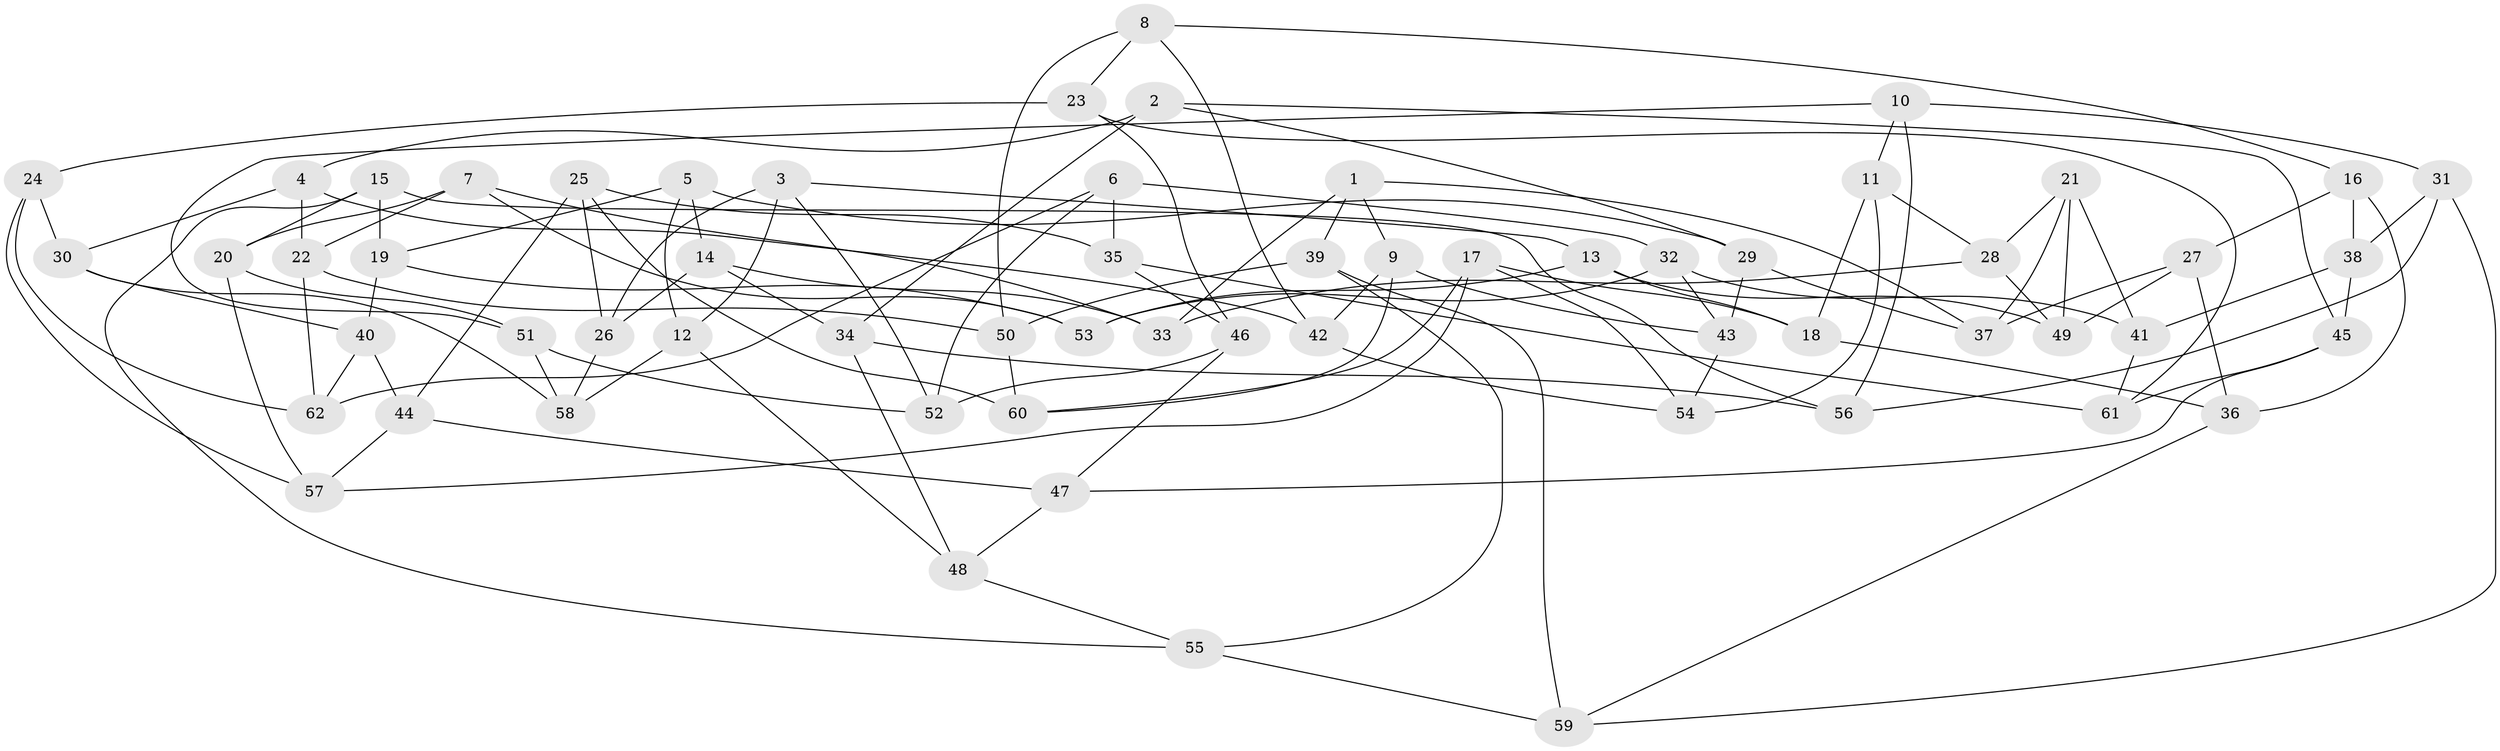 // coarse degree distribution, {11: 0.044444444444444446, 4: 0.8, 5: 0.022222222222222223, 8: 0.022222222222222223, 9: 0.022222222222222223, 3: 0.08888888888888889}
// Generated by graph-tools (version 1.1) at 2025/53/03/04/25 22:53:45]
// undirected, 62 vertices, 124 edges
graph export_dot {
  node [color=gray90,style=filled];
  1;
  2;
  3;
  4;
  5;
  6;
  7;
  8;
  9;
  10;
  11;
  12;
  13;
  14;
  15;
  16;
  17;
  18;
  19;
  20;
  21;
  22;
  23;
  24;
  25;
  26;
  27;
  28;
  29;
  30;
  31;
  32;
  33;
  34;
  35;
  36;
  37;
  38;
  39;
  40;
  41;
  42;
  43;
  44;
  45;
  46;
  47;
  48;
  49;
  50;
  51;
  52;
  53;
  54;
  55;
  56;
  57;
  58;
  59;
  60;
  61;
  62;
  1 -- 37;
  1 -- 33;
  1 -- 9;
  1 -- 39;
  2 -- 4;
  2 -- 29;
  2 -- 34;
  2 -- 45;
  3 -- 12;
  3 -- 13;
  3 -- 52;
  3 -- 26;
  4 -- 30;
  4 -- 22;
  4 -- 42;
  5 -- 29;
  5 -- 14;
  5 -- 12;
  5 -- 19;
  6 -- 52;
  6 -- 32;
  6 -- 35;
  6 -- 62;
  7 -- 33;
  7 -- 20;
  7 -- 22;
  7 -- 53;
  8 -- 50;
  8 -- 23;
  8 -- 16;
  8 -- 42;
  9 -- 43;
  9 -- 60;
  9 -- 42;
  10 -- 11;
  10 -- 51;
  10 -- 31;
  10 -- 56;
  11 -- 28;
  11 -- 54;
  11 -- 18;
  12 -- 58;
  12 -- 48;
  13 -- 53;
  13 -- 49;
  13 -- 18;
  14 -- 33;
  14 -- 26;
  14 -- 34;
  15 -- 19;
  15 -- 56;
  15 -- 55;
  15 -- 20;
  16 -- 27;
  16 -- 36;
  16 -- 38;
  17 -- 57;
  17 -- 18;
  17 -- 60;
  17 -- 54;
  18 -- 36;
  19 -- 53;
  19 -- 40;
  20 -- 57;
  20 -- 51;
  21 -- 41;
  21 -- 49;
  21 -- 28;
  21 -- 37;
  22 -- 62;
  22 -- 50;
  23 -- 61;
  23 -- 24;
  23 -- 46;
  24 -- 62;
  24 -- 57;
  24 -- 30;
  25 -- 44;
  25 -- 60;
  25 -- 35;
  25 -- 26;
  26 -- 58;
  27 -- 49;
  27 -- 36;
  27 -- 37;
  28 -- 49;
  28 -- 33;
  29 -- 37;
  29 -- 43;
  30 -- 40;
  30 -- 58;
  31 -- 59;
  31 -- 56;
  31 -- 38;
  32 -- 43;
  32 -- 41;
  32 -- 53;
  34 -- 56;
  34 -- 48;
  35 -- 46;
  35 -- 61;
  36 -- 59;
  38 -- 41;
  38 -- 45;
  39 -- 50;
  39 -- 55;
  39 -- 59;
  40 -- 62;
  40 -- 44;
  41 -- 61;
  42 -- 54;
  43 -- 54;
  44 -- 57;
  44 -- 47;
  45 -- 61;
  45 -- 47;
  46 -- 47;
  46 -- 52;
  47 -- 48;
  48 -- 55;
  50 -- 60;
  51 -- 58;
  51 -- 52;
  55 -- 59;
}
